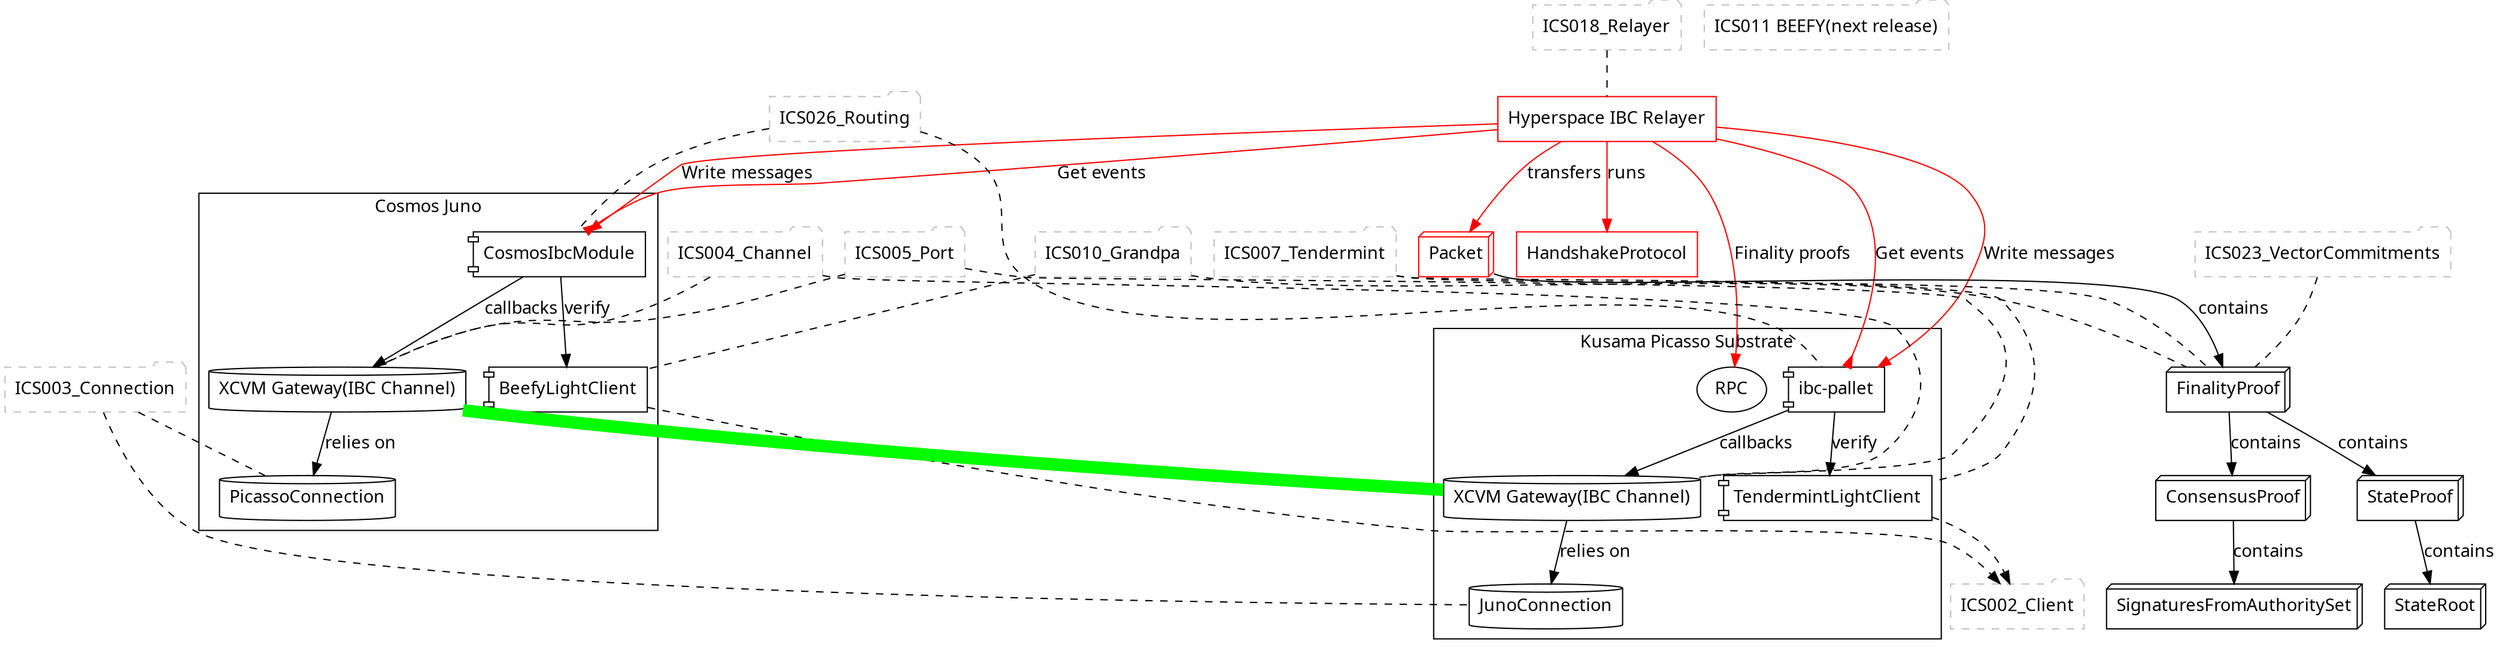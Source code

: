 digraph ics_xcvm {
    graph [fontname = "Handlee";];
    node [fontname = "Handlee";];
    edge [fontname = "Handlee";];
    
    FinalityProof [shape = box3d;];
    ConsensusProof [shape = box3d;];
    StateProof [shape = box3d;];
    StateRoot [shape = box3d;];
    SignaturesFromAuthoritySet [shape = box3d;];
    
    FinalityProof -> ConsensusProof [label = "contains";];
    FinalityProof -> StateProof [label = "contains";];
    ConsensusProof -> SignaturesFromAuthoritySet [label = "contains";];
    StateProof -> StateRoot [label = "contains";];
    
    Relayer [shape = record;color = red;label = "Hyperspace IBC Relayer";];
    Packet [shape = box3d;color = red;];
    HandshakeProtocol [shape = record;color = red;];
    
    ICS002_Client [shape = folder;color = grey;style = dashed;];
    ICS007_Tendermint [shape = folder;color = grey;style = dashed;];
    ICS010_Grandpa [shape = folder;color = grey;style = dashed;];
    ICS011_Beefy [shape = folder;color = grey;style = dashed;label = "ICS011 BEEFY(next release)";];
    ICS026_Routing [shape = folder;color = grey;style = dashed;];
    ICS003_Connection [shape = folder;color = grey;style = dashed;];
    ICS004_Channel [shape = folder;color = grey;style = dashed;];
    ICS005_Port [shape = folder;color = grey;style = dashed;];
    ICS018_Relayer [shape = folder;color = grey;style = dashed;];
    ICS023_VectorCommitments [shape = folder;color = grey;style = dashed;];
    
    subgraph cluster_picasso {
        label = "Kusama Picasso Substrate";
        RPC
        TendermintLightClient [shape = component;];
        SubstrateIbcPalletInPicasso [shape = component;label = "ibc-pallet";];
        JunoConnection [shape = cylinder;];
        ChannelXcvmOnPicasso [label = "XCVM Gateway(IBC Channel)";shape = cylinder;];
        ChannelXcvmOnPicasso -> JunoConnection [label = "relies on";];
        SubstrateIbcPalletInPicasso -> TendermintLightClient [label = "verify";];
        SubstrateIbcPalletInPicasso -> ChannelXcvmOnPicasso [label = "callbacks";];
    }
    
    subgraph cluster_juno {
        label = "Cosmos Juno";
        
        BeefyLightClient [shape = component;];
        CosmosIbcModule [shape = component;];
        PicassoConnection [shape = cylinder;];
        ChannelXcvmOnJuno [label = "XCVM Gateway(IBC Channel)";shape = cylinder;];
        
        ChannelXcvmOnJuno -> PicassoConnection [label = "relies on";];
        CosmosIbcModule -> BeefyLightClient [label = "verify";];
        CosmosIbcModule -> ChannelXcvmOnJuno [label = "callbacks";];
    }
    
    ICS018_Relayer -> Relayer [style = dashed; arrowhead = none;];
    TendermintLightClient -> ICS002_Client [style = dashed;];
    BeefyLightClient -> ICS002_Client [style = dashed;];
    ICS007_Tendermint -> TendermintLightClient [style = dashed; arrowhead = none;];
    ICS010_Grandpa -> BeefyLightClient [style = dashed; arrowhead = none;];
    ICS026_Routing -> SubstrateIbcPalletInPicasso [style = dashed; arrowhead = none;];
    ICS026_Routing -> CosmosIbcModule [style = dashed; arrowhead = none;];
    ICS003_Connection -> JunoConnection [style = dashed; arrowhead = none;];
    ICS003_Connection -> PicassoConnection [style = dashed; arrowhead = none;];
    ICS004_Channel -> ChannelXcvmOnJuno [style = dashed; arrowhead = none;];
    ICS004_Channel -> ChannelXcvmOnPicasso [style = dashed; arrowhead = none;];
    ICS005_Port -> ChannelXcvmOnPicasso [style = dashed; arrowhead = none;];
    ICS005_Port -> ChannelXcvmOnJuno [style = dashed; arrowhead = none;];
    ICS023_VectorCommitments -> FinalityProof [style = dashed; arrowhead = none;];
    
    
    Relayer -> SubstrateIbcPalletInPicasso [label = "Get events"; arrowhead = inv; color = red;];
    Relayer -> CosmosIbcModule [label = "Get events"; arrowhead = inv; color = red;];
    Relayer -> SubstrateIbcPalletInPicasso [label = "Write messages"; color = red;];
    Relayer -> CosmosIbcModule [label = "Write messages"; color = red;];
    Relayer -> RPC [label = "Finality proofs"; color = red;];
    
    
    ChannelXcvmOnJuno -> ChannelXcvmOnPicasso [arrowhead = none; penwidth = 10; color = green;];
    
    Packet -> FinalityProof [label = "contains";];
    Relayer -> Packet [label = "transfers"; color = red;];
    Relayer -> HandshakeProtocol [label = "runs"; color = red;];
    ICS007_Tendermint -> FinalityProof [style = dashed; arrowhead = none;];
    ICS010_Grandpa -> FinalityProof [style = dashed; arrowhead = none;];
}